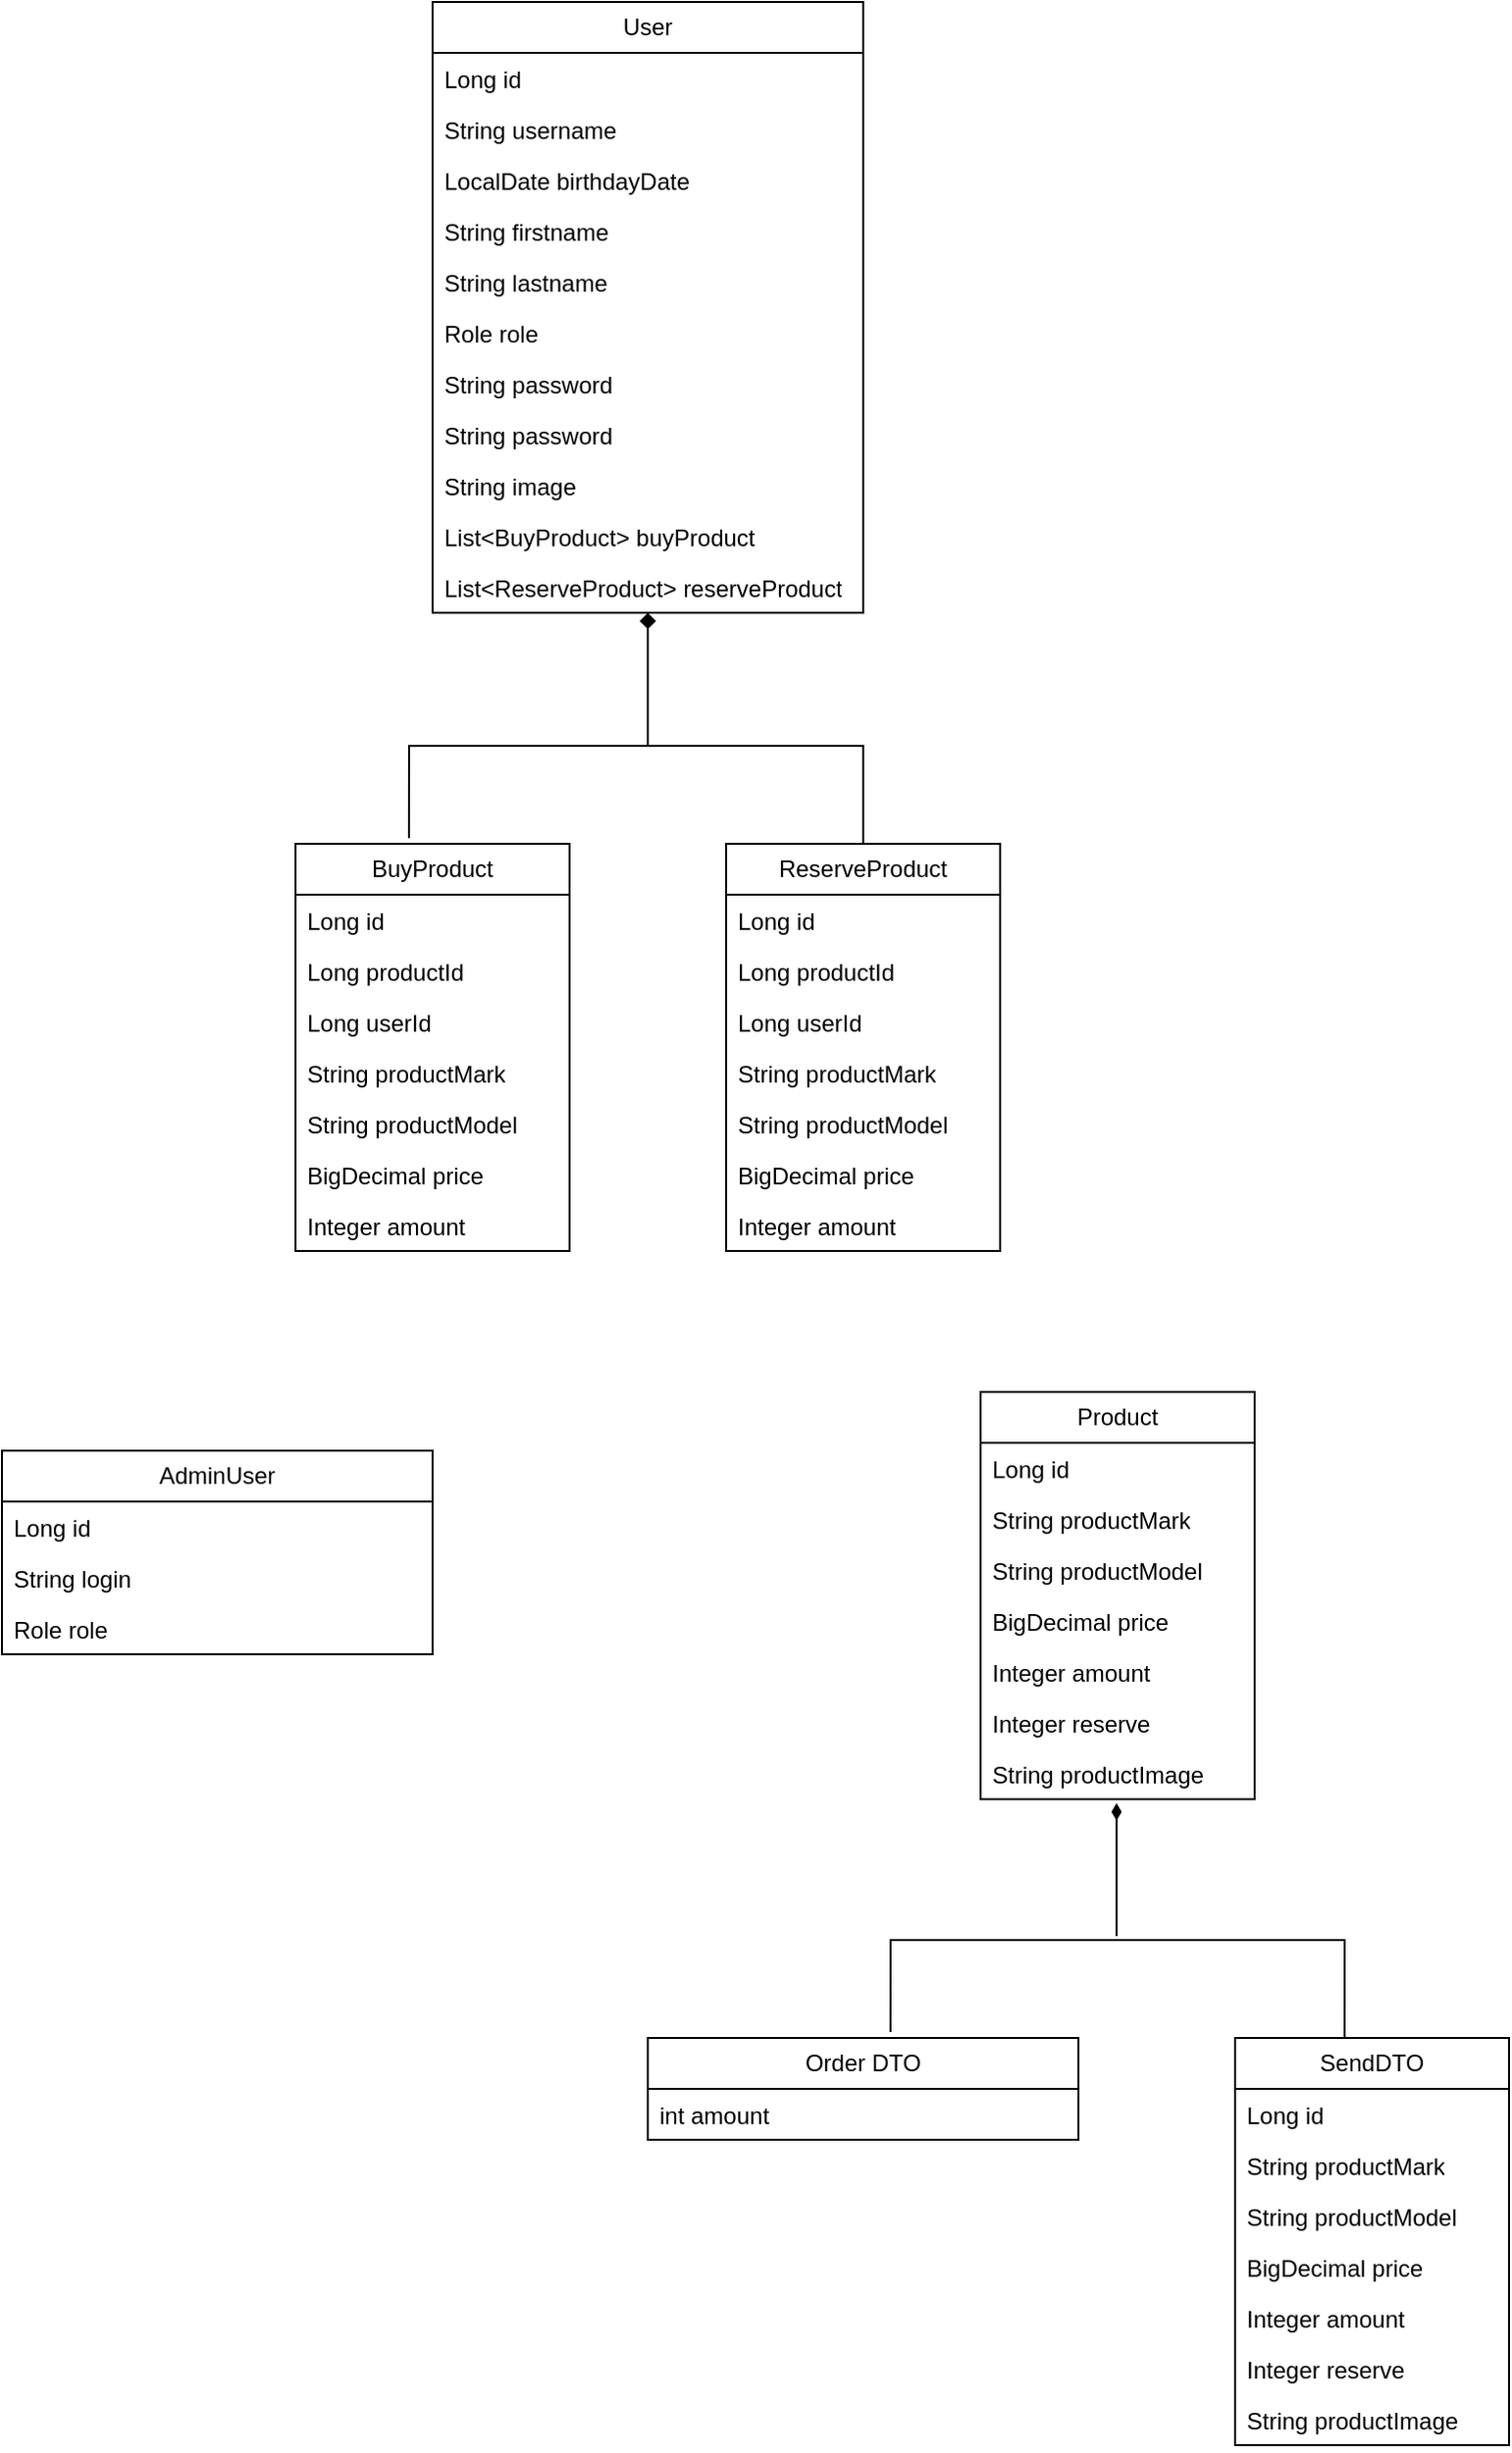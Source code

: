 <mxfile version="24.6.5" type="github">
  <diagram name="Страница — 1" id="O1WO1RMwIrBOXO-8hIuK">
    <mxGraphModel dx="1719" dy="1549" grid="1" gridSize="10" guides="1" tooltips="1" connect="1" arrows="1" fold="1" page="1" pageScale="1" pageWidth="1169" pageHeight="827" math="0" shadow="0">
      <root>
        <mxCell id="0" />
        <mxCell id="1" parent="0" />
        <mxCell id="cXYuQSKlXhiI92pEb4eg-7" value="BuyProduct" style="swimlane;fontStyle=0;childLayout=stackLayout;horizontal=1;startSize=26;fillColor=none;horizontalStack=0;resizeParent=1;resizeParentMax=0;resizeLast=0;collapsible=1;marginBottom=0;whiteSpace=wrap;html=1;" parent="1" vertex="1">
          <mxGeometry x="420" y="400" width="140" height="208" as="geometry" />
        </mxCell>
        <mxCell id="cXYuQSKlXhiI92pEb4eg-9" value="Long id" style="text;strokeColor=none;fillColor=none;align=left;verticalAlign=top;spacingLeft=4;spacingRight=4;overflow=hidden;rotatable=0;points=[[0,0.5],[1,0.5]];portConstraint=eastwest;whiteSpace=wrap;html=1;" parent="cXYuQSKlXhiI92pEb4eg-7" vertex="1">
          <mxGeometry y="26" width="140" height="26" as="geometry" />
        </mxCell>
        <mxCell id="cXYuQSKlXhiI92pEb4eg-10" value="Long productId" style="text;strokeColor=none;fillColor=none;align=left;verticalAlign=top;spacingLeft=4;spacingRight=4;overflow=hidden;rotatable=0;points=[[0,0.5],[1,0.5]];portConstraint=eastwest;whiteSpace=wrap;html=1;" parent="cXYuQSKlXhiI92pEb4eg-7" vertex="1">
          <mxGeometry y="52" width="140" height="26" as="geometry" />
        </mxCell>
        <mxCell id="cXYuQSKlXhiI92pEb4eg-14" value="Long userId" style="text;strokeColor=none;fillColor=none;align=left;verticalAlign=top;spacingLeft=4;spacingRight=4;overflow=hidden;rotatable=0;points=[[0,0.5],[1,0.5]];portConstraint=eastwest;whiteSpace=wrap;html=1;" parent="cXYuQSKlXhiI92pEb4eg-7" vertex="1">
          <mxGeometry y="78" width="140" height="26" as="geometry" />
        </mxCell>
        <mxCell id="cXYuQSKlXhiI92pEb4eg-13" value="String productMark" style="text;strokeColor=none;fillColor=none;align=left;verticalAlign=top;spacingLeft=4;spacingRight=4;overflow=hidden;rotatable=0;points=[[0,0.5],[1,0.5]];portConstraint=eastwest;whiteSpace=wrap;html=1;" parent="cXYuQSKlXhiI92pEb4eg-7" vertex="1">
          <mxGeometry y="104" width="140" height="26" as="geometry" />
        </mxCell>
        <mxCell id="cXYuQSKlXhiI92pEb4eg-15" value="String productModel" style="text;strokeColor=none;fillColor=none;align=left;verticalAlign=top;spacingLeft=4;spacingRight=4;overflow=hidden;rotatable=0;points=[[0,0.5],[1,0.5]];portConstraint=eastwest;whiteSpace=wrap;html=1;" parent="cXYuQSKlXhiI92pEb4eg-7" vertex="1">
          <mxGeometry y="130" width="140" height="26" as="geometry" />
        </mxCell>
        <mxCell id="cXYuQSKlXhiI92pEb4eg-16" value="BigDecimal price" style="text;strokeColor=none;fillColor=none;align=left;verticalAlign=top;spacingLeft=4;spacingRight=4;overflow=hidden;rotatable=0;points=[[0,0.5],[1,0.5]];portConstraint=eastwest;whiteSpace=wrap;html=1;" parent="cXYuQSKlXhiI92pEb4eg-7" vertex="1">
          <mxGeometry y="156" width="140" height="26" as="geometry" />
        </mxCell>
        <mxCell id="cXYuQSKlXhiI92pEb4eg-17" value="Integer amount" style="text;strokeColor=none;fillColor=none;align=left;verticalAlign=top;spacingLeft=4;spacingRight=4;overflow=hidden;rotatable=0;points=[[0,0.5],[1,0.5]];portConstraint=eastwest;whiteSpace=wrap;html=1;" parent="cXYuQSKlXhiI92pEb4eg-7" vertex="1">
          <mxGeometry y="182" width="140" height="26" as="geometry" />
        </mxCell>
        <mxCell id="cXYuQSKlXhiI92pEb4eg-18" value="User" style="swimlane;fontStyle=0;childLayout=stackLayout;horizontal=1;startSize=26;fillColor=none;horizontalStack=0;resizeParent=1;resizeParentMax=0;resizeLast=0;collapsible=1;marginBottom=0;whiteSpace=wrap;html=1;" parent="1" vertex="1">
          <mxGeometry x="490" y="-30" width="220" height="312" as="geometry" />
        </mxCell>
        <mxCell id="cXYuQSKlXhiI92pEb4eg-19" value="Long id" style="text;strokeColor=none;fillColor=none;align=left;verticalAlign=top;spacingLeft=4;spacingRight=4;overflow=hidden;rotatable=0;points=[[0,0.5],[1,0.5]];portConstraint=eastwest;whiteSpace=wrap;html=1;" parent="cXYuQSKlXhiI92pEb4eg-18" vertex="1">
          <mxGeometry y="26" width="220" height="26" as="geometry" />
        </mxCell>
        <mxCell id="cXYuQSKlXhiI92pEb4eg-20" value="String username" style="text;strokeColor=none;fillColor=none;align=left;verticalAlign=top;spacingLeft=4;spacingRight=4;overflow=hidden;rotatable=0;points=[[0,0.5],[1,0.5]];portConstraint=eastwest;whiteSpace=wrap;html=1;" parent="cXYuQSKlXhiI92pEb4eg-18" vertex="1">
          <mxGeometry y="52" width="220" height="26" as="geometry" />
        </mxCell>
        <mxCell id="cXYuQSKlXhiI92pEb4eg-21" value="LocalDate birthdayDate" style="text;strokeColor=none;fillColor=none;align=left;verticalAlign=top;spacingLeft=4;spacingRight=4;overflow=hidden;rotatable=0;points=[[0,0.5],[1,0.5]];portConstraint=eastwest;whiteSpace=wrap;html=1;" parent="cXYuQSKlXhiI92pEb4eg-18" vertex="1">
          <mxGeometry y="78" width="220" height="26" as="geometry" />
        </mxCell>
        <mxCell id="cXYuQSKlXhiI92pEb4eg-22" value="String firstname" style="text;strokeColor=none;fillColor=none;align=left;verticalAlign=top;spacingLeft=4;spacingRight=4;overflow=hidden;rotatable=0;points=[[0,0.5],[1,0.5]];portConstraint=eastwest;whiteSpace=wrap;html=1;" parent="cXYuQSKlXhiI92pEb4eg-18" vertex="1">
          <mxGeometry y="104" width="220" height="26" as="geometry" />
        </mxCell>
        <mxCell id="cXYuQSKlXhiI92pEb4eg-23" value="String lastname" style="text;strokeColor=none;fillColor=none;align=left;verticalAlign=top;spacingLeft=4;spacingRight=4;overflow=hidden;rotatable=0;points=[[0,0.5],[1,0.5]];portConstraint=eastwest;whiteSpace=wrap;html=1;" parent="cXYuQSKlXhiI92pEb4eg-18" vertex="1">
          <mxGeometry y="130" width="220" height="26" as="geometry" />
        </mxCell>
        <mxCell id="cXYuQSKlXhiI92pEb4eg-24" value="Role role" style="text;strokeColor=none;fillColor=none;align=left;verticalAlign=top;spacingLeft=4;spacingRight=4;overflow=hidden;rotatable=0;points=[[0,0.5],[1,0.5]];portConstraint=eastwest;whiteSpace=wrap;html=1;" parent="cXYuQSKlXhiI92pEb4eg-18" vertex="1">
          <mxGeometry y="156" width="220" height="26" as="geometry" />
        </mxCell>
        <mxCell id="cXYuQSKlXhiI92pEb4eg-25" value="String password" style="text;strokeColor=none;fillColor=none;align=left;verticalAlign=top;spacingLeft=4;spacingRight=4;overflow=hidden;rotatable=0;points=[[0,0.5],[1,0.5]];portConstraint=eastwest;whiteSpace=wrap;html=1;" parent="cXYuQSKlXhiI92pEb4eg-18" vertex="1">
          <mxGeometry y="182" width="220" height="26" as="geometry" />
        </mxCell>
        <mxCell id="cXYuQSKlXhiI92pEb4eg-34" value="String password" style="text;strokeColor=none;fillColor=none;align=left;verticalAlign=top;spacingLeft=4;spacingRight=4;overflow=hidden;rotatable=0;points=[[0,0.5],[1,0.5]];portConstraint=eastwest;whiteSpace=wrap;html=1;" parent="cXYuQSKlXhiI92pEb4eg-18" vertex="1">
          <mxGeometry y="208" width="220" height="26" as="geometry" />
        </mxCell>
        <mxCell id="cXYuQSKlXhiI92pEb4eg-37" value="String image" style="text;strokeColor=none;fillColor=none;align=left;verticalAlign=top;spacingLeft=4;spacingRight=4;overflow=hidden;rotatable=0;points=[[0,0.5],[1,0.5]];portConstraint=eastwest;whiteSpace=wrap;html=1;" parent="cXYuQSKlXhiI92pEb4eg-18" vertex="1">
          <mxGeometry y="234" width="220" height="26" as="geometry" />
        </mxCell>
        <mxCell id="cXYuQSKlXhiI92pEb4eg-36" value="List&amp;lt;BuyProduct&amp;gt; buyProduct" style="text;strokeColor=none;fillColor=none;align=left;verticalAlign=top;spacingLeft=4;spacingRight=4;overflow=hidden;rotatable=0;points=[[0,0.5],[1,0.5]];portConstraint=eastwest;whiteSpace=wrap;html=1;" parent="cXYuQSKlXhiI92pEb4eg-18" vertex="1">
          <mxGeometry y="260" width="220" height="26" as="geometry" />
        </mxCell>
        <mxCell id="cXYuQSKlXhiI92pEb4eg-35" value="List&amp;lt;ReserveProduct&amp;gt; reserveProduct" style="text;strokeColor=none;fillColor=none;align=left;verticalAlign=top;spacingLeft=4;spacingRight=4;overflow=hidden;rotatable=0;points=[[0,0.5],[1,0.5]];portConstraint=eastwest;whiteSpace=wrap;html=1;" parent="cXYuQSKlXhiI92pEb4eg-18" vertex="1">
          <mxGeometry y="286" width="220" height="26" as="geometry" />
        </mxCell>
        <mxCell id="cXYuQSKlXhiI92pEb4eg-26" value="ReserveProduct" style="swimlane;fontStyle=0;childLayout=stackLayout;horizontal=1;startSize=26;fillColor=none;horizontalStack=0;resizeParent=1;resizeParentMax=0;resizeLast=0;collapsible=1;marginBottom=0;whiteSpace=wrap;html=1;" parent="1" vertex="1">
          <mxGeometry x="640" y="400" width="140" height="208" as="geometry" />
        </mxCell>
        <mxCell id="cXYuQSKlXhiI92pEb4eg-27" value="Long id" style="text;strokeColor=none;fillColor=none;align=left;verticalAlign=top;spacingLeft=4;spacingRight=4;overflow=hidden;rotatable=0;points=[[0,0.5],[1,0.5]];portConstraint=eastwest;whiteSpace=wrap;html=1;" parent="cXYuQSKlXhiI92pEb4eg-26" vertex="1">
          <mxGeometry y="26" width="140" height="26" as="geometry" />
        </mxCell>
        <mxCell id="cXYuQSKlXhiI92pEb4eg-28" value="Long productId" style="text;strokeColor=none;fillColor=none;align=left;verticalAlign=top;spacingLeft=4;spacingRight=4;overflow=hidden;rotatable=0;points=[[0,0.5],[1,0.5]];portConstraint=eastwest;whiteSpace=wrap;html=1;" parent="cXYuQSKlXhiI92pEb4eg-26" vertex="1">
          <mxGeometry y="52" width="140" height="26" as="geometry" />
        </mxCell>
        <mxCell id="cXYuQSKlXhiI92pEb4eg-29" value="Long userId" style="text;strokeColor=none;fillColor=none;align=left;verticalAlign=top;spacingLeft=4;spacingRight=4;overflow=hidden;rotatable=0;points=[[0,0.5],[1,0.5]];portConstraint=eastwest;whiteSpace=wrap;html=1;" parent="cXYuQSKlXhiI92pEb4eg-26" vertex="1">
          <mxGeometry y="78" width="140" height="26" as="geometry" />
        </mxCell>
        <mxCell id="cXYuQSKlXhiI92pEb4eg-30" value="String productMark" style="text;strokeColor=none;fillColor=none;align=left;verticalAlign=top;spacingLeft=4;spacingRight=4;overflow=hidden;rotatable=0;points=[[0,0.5],[1,0.5]];portConstraint=eastwest;whiteSpace=wrap;html=1;" parent="cXYuQSKlXhiI92pEb4eg-26" vertex="1">
          <mxGeometry y="104" width="140" height="26" as="geometry" />
        </mxCell>
        <mxCell id="cXYuQSKlXhiI92pEb4eg-31" value="String productModel" style="text;strokeColor=none;fillColor=none;align=left;verticalAlign=top;spacingLeft=4;spacingRight=4;overflow=hidden;rotatable=0;points=[[0,0.5],[1,0.5]];portConstraint=eastwest;whiteSpace=wrap;html=1;" parent="cXYuQSKlXhiI92pEb4eg-26" vertex="1">
          <mxGeometry y="130" width="140" height="26" as="geometry" />
        </mxCell>
        <mxCell id="cXYuQSKlXhiI92pEb4eg-32" value="BigDecimal price" style="text;strokeColor=none;fillColor=none;align=left;verticalAlign=top;spacingLeft=4;spacingRight=4;overflow=hidden;rotatable=0;points=[[0,0.5],[1,0.5]];portConstraint=eastwest;whiteSpace=wrap;html=1;" parent="cXYuQSKlXhiI92pEb4eg-26" vertex="1">
          <mxGeometry y="156" width="140" height="26" as="geometry" />
        </mxCell>
        <mxCell id="cXYuQSKlXhiI92pEb4eg-33" value="Integer amount" style="text;strokeColor=none;fillColor=none;align=left;verticalAlign=top;spacingLeft=4;spacingRight=4;overflow=hidden;rotatable=0;points=[[0,0.5],[1,0.5]];portConstraint=eastwest;whiteSpace=wrap;html=1;" parent="cXYuQSKlXhiI92pEb4eg-26" vertex="1">
          <mxGeometry y="182" width="140" height="26" as="geometry" />
        </mxCell>
        <mxCell id="cXYuQSKlXhiI92pEb4eg-39" value="" style="endArrow=none;startArrow=none;endFill=0;startFill=0;html=1;rounded=0;entryX=0.5;entryY=0;entryDx=0;entryDy=0;exitX=0.414;exitY=-0.014;exitDx=0;exitDy=0;exitPerimeter=0;edgeStyle=orthogonalEdgeStyle;" parent="1" source="cXYuQSKlXhiI92pEb4eg-7" target="cXYuQSKlXhiI92pEb4eg-26" edge="1">
          <mxGeometry width="160" relative="1" as="geometry">
            <mxPoint x="280" y="410" as="sourcePoint" />
            <mxPoint x="440" y="410" as="targetPoint" />
            <Array as="points">
              <mxPoint x="478" y="350" />
              <mxPoint x="710" y="350" />
            </Array>
          </mxGeometry>
        </mxCell>
        <mxCell id="cXYuQSKlXhiI92pEb4eg-41" value="" style="html=1;verticalAlign=bottom;endArrow=diamond;curved=0;rounded=0;entryX=0.5;entryY=1;entryDx=0;entryDy=0;endFill=1;" parent="1" target="cXYuQSKlXhiI92pEb4eg-18" edge="1">
          <mxGeometry width="80" relative="1" as="geometry">
            <mxPoint x="600" y="350" as="sourcePoint" />
            <mxPoint x="400" y="410" as="targetPoint" />
          </mxGeometry>
        </mxCell>
        <mxCell id="0KgXcEV3RY6ZN3-biVfc-9" value="AdminUser" style="swimlane;fontStyle=0;childLayout=stackLayout;horizontal=1;startSize=26;fillColor=none;horizontalStack=0;resizeParent=1;resizeParentMax=0;resizeLast=0;collapsible=1;marginBottom=0;whiteSpace=wrap;html=1;" vertex="1" parent="1">
          <mxGeometry x="270" y="710" width="220" height="104" as="geometry" />
        </mxCell>
        <mxCell id="0KgXcEV3RY6ZN3-biVfc-10" value="Long id" style="text;strokeColor=none;fillColor=none;align=left;verticalAlign=top;spacingLeft=4;spacingRight=4;overflow=hidden;rotatable=0;points=[[0,0.5],[1,0.5]];portConstraint=eastwest;whiteSpace=wrap;html=1;" vertex="1" parent="0KgXcEV3RY6ZN3-biVfc-9">
          <mxGeometry y="26" width="220" height="26" as="geometry" />
        </mxCell>
        <mxCell id="0KgXcEV3RY6ZN3-biVfc-11" value="String login" style="text;strokeColor=none;fillColor=none;align=left;verticalAlign=top;spacingLeft=4;spacingRight=4;overflow=hidden;rotatable=0;points=[[0,0.5],[1,0.5]];portConstraint=eastwest;whiteSpace=wrap;html=1;" vertex="1" parent="0KgXcEV3RY6ZN3-biVfc-9">
          <mxGeometry y="52" width="220" height="26" as="geometry" />
        </mxCell>
        <mxCell id="0KgXcEV3RY6ZN3-biVfc-12" value="Role role" style="text;strokeColor=none;fillColor=none;align=left;verticalAlign=top;spacingLeft=4;spacingRight=4;overflow=hidden;rotatable=0;points=[[0,0.5],[1,0.5]];portConstraint=eastwest;whiteSpace=wrap;html=1;" vertex="1" parent="0KgXcEV3RY6ZN3-biVfc-9">
          <mxGeometry y="78" width="220" height="26" as="geometry" />
        </mxCell>
        <mxCell id="0KgXcEV3RY6ZN3-biVfc-52" value="Product" style="swimlane;fontStyle=0;childLayout=stackLayout;horizontal=1;startSize=26;fillColor=none;horizontalStack=0;resizeParent=1;resizeParentMax=0;resizeLast=0;collapsible=1;marginBottom=0;whiteSpace=wrap;html=1;" vertex="1" parent="1">
          <mxGeometry x="770" y="680" width="140" height="208" as="geometry" />
        </mxCell>
        <mxCell id="0KgXcEV3RY6ZN3-biVfc-53" value="Long id" style="text;strokeColor=none;fillColor=none;align=left;verticalAlign=top;spacingLeft=4;spacingRight=4;overflow=hidden;rotatable=0;points=[[0,0.5],[1,0.5]];portConstraint=eastwest;whiteSpace=wrap;html=1;" vertex="1" parent="0KgXcEV3RY6ZN3-biVfc-52">
          <mxGeometry y="26" width="140" height="26" as="geometry" />
        </mxCell>
        <mxCell id="0KgXcEV3RY6ZN3-biVfc-56" value="String productMark" style="text;strokeColor=none;fillColor=none;align=left;verticalAlign=top;spacingLeft=4;spacingRight=4;overflow=hidden;rotatable=0;points=[[0,0.5],[1,0.5]];portConstraint=eastwest;whiteSpace=wrap;html=1;" vertex="1" parent="0KgXcEV3RY6ZN3-biVfc-52">
          <mxGeometry y="52" width="140" height="26" as="geometry" />
        </mxCell>
        <mxCell id="0KgXcEV3RY6ZN3-biVfc-57" value="String productModel" style="text;strokeColor=none;fillColor=none;align=left;verticalAlign=top;spacingLeft=4;spacingRight=4;overflow=hidden;rotatable=0;points=[[0,0.5],[1,0.5]];portConstraint=eastwest;whiteSpace=wrap;html=1;" vertex="1" parent="0KgXcEV3RY6ZN3-biVfc-52">
          <mxGeometry y="78" width="140" height="26" as="geometry" />
        </mxCell>
        <mxCell id="0KgXcEV3RY6ZN3-biVfc-58" value="BigDecimal price" style="text;strokeColor=none;fillColor=none;align=left;verticalAlign=top;spacingLeft=4;spacingRight=4;overflow=hidden;rotatable=0;points=[[0,0.5],[1,0.5]];portConstraint=eastwest;whiteSpace=wrap;html=1;" vertex="1" parent="0KgXcEV3RY6ZN3-biVfc-52">
          <mxGeometry y="104" width="140" height="26" as="geometry" />
        </mxCell>
        <mxCell id="0KgXcEV3RY6ZN3-biVfc-59" value="Integer amount" style="text;strokeColor=none;fillColor=none;align=left;verticalAlign=top;spacingLeft=4;spacingRight=4;overflow=hidden;rotatable=0;points=[[0,0.5],[1,0.5]];portConstraint=eastwest;whiteSpace=wrap;html=1;" vertex="1" parent="0KgXcEV3RY6ZN3-biVfc-52">
          <mxGeometry y="130" width="140" height="26" as="geometry" />
        </mxCell>
        <mxCell id="0KgXcEV3RY6ZN3-biVfc-60" value="Integer reserve" style="text;strokeColor=none;fillColor=none;align=left;verticalAlign=top;spacingLeft=4;spacingRight=4;overflow=hidden;rotatable=0;points=[[0,0.5],[1,0.5]];portConstraint=eastwest;whiteSpace=wrap;html=1;" vertex="1" parent="0KgXcEV3RY6ZN3-biVfc-52">
          <mxGeometry y="156" width="140" height="26" as="geometry" />
        </mxCell>
        <mxCell id="0KgXcEV3RY6ZN3-biVfc-61" value="String productImage" style="text;strokeColor=none;fillColor=none;align=left;verticalAlign=top;spacingLeft=4;spacingRight=4;overflow=hidden;rotatable=0;points=[[0,0.5],[1,0.5]];portConstraint=eastwest;whiteSpace=wrap;html=1;" vertex="1" parent="0KgXcEV3RY6ZN3-biVfc-52">
          <mxGeometry y="182" width="140" height="26" as="geometry" />
        </mxCell>
        <mxCell id="0KgXcEV3RY6ZN3-biVfc-62" value="Order DTO" style="swimlane;fontStyle=0;childLayout=stackLayout;horizontal=1;startSize=26;fillColor=none;horizontalStack=0;resizeParent=1;resizeParentMax=0;resizeLast=0;collapsible=1;marginBottom=0;whiteSpace=wrap;html=1;" vertex="1" parent="1">
          <mxGeometry x="600" y="1010" width="220" height="52" as="geometry" />
        </mxCell>
        <mxCell id="0KgXcEV3RY6ZN3-biVfc-65" value="int amount" style="text;strokeColor=none;fillColor=none;align=left;verticalAlign=top;spacingLeft=4;spacingRight=4;overflow=hidden;rotatable=0;points=[[0,0.5],[1,0.5]];portConstraint=eastwest;whiteSpace=wrap;html=1;" vertex="1" parent="0KgXcEV3RY6ZN3-biVfc-62">
          <mxGeometry y="26" width="220" height="26" as="geometry" />
        </mxCell>
        <mxCell id="0KgXcEV3RY6ZN3-biVfc-70" value="" style="endArrow=none;startArrow=none;endFill=0;startFill=0;html=1;rounded=0;entryX=0.5;entryY=0;entryDx=0;entryDy=0;exitX=0.414;exitY=-0.014;exitDx=0;exitDy=0;exitPerimeter=0;edgeStyle=orthogonalEdgeStyle;" edge="1" parent="1">
          <mxGeometry width="160" relative="1" as="geometry">
            <mxPoint x="723.97" y="1007" as="sourcePoint" />
            <mxPoint x="955.97" y="1010" as="targetPoint" />
            <Array as="points">
              <mxPoint x="723.97" y="960" />
              <mxPoint x="955.97" y="960" />
            </Array>
          </mxGeometry>
        </mxCell>
        <mxCell id="0KgXcEV3RY6ZN3-biVfc-71" value="" style="html=1;verticalAlign=bottom;endArrow=diamondThin;curved=0;rounded=0;entryX=0.5;entryY=1;entryDx=0;entryDy=0;endFill=1;" edge="1" parent="1">
          <mxGeometry width="80" relative="1" as="geometry">
            <mxPoint x="839.47" y="958" as="sourcePoint" />
            <mxPoint x="839.47" y="890" as="targetPoint" />
          </mxGeometry>
        </mxCell>
        <mxCell id="0KgXcEV3RY6ZN3-biVfc-80" value="SendDTO" style="swimlane;fontStyle=0;childLayout=stackLayout;horizontal=1;startSize=26;fillColor=none;horizontalStack=0;resizeParent=1;resizeParentMax=0;resizeLast=0;collapsible=1;marginBottom=0;whiteSpace=wrap;html=1;" vertex="1" parent="1">
          <mxGeometry x="900" y="1010" width="140" height="208" as="geometry" />
        </mxCell>
        <mxCell id="0KgXcEV3RY6ZN3-biVfc-81" value="Long id" style="text;strokeColor=none;fillColor=none;align=left;verticalAlign=top;spacingLeft=4;spacingRight=4;overflow=hidden;rotatable=0;points=[[0,0.5],[1,0.5]];portConstraint=eastwest;whiteSpace=wrap;html=1;" vertex="1" parent="0KgXcEV3RY6ZN3-biVfc-80">
          <mxGeometry y="26" width="140" height="26" as="geometry" />
        </mxCell>
        <mxCell id="0KgXcEV3RY6ZN3-biVfc-82" value="String productMark" style="text;strokeColor=none;fillColor=none;align=left;verticalAlign=top;spacingLeft=4;spacingRight=4;overflow=hidden;rotatable=0;points=[[0,0.5],[1,0.5]];portConstraint=eastwest;whiteSpace=wrap;html=1;" vertex="1" parent="0KgXcEV3RY6ZN3-biVfc-80">
          <mxGeometry y="52" width="140" height="26" as="geometry" />
        </mxCell>
        <mxCell id="0KgXcEV3RY6ZN3-biVfc-83" value="String productModel" style="text;strokeColor=none;fillColor=none;align=left;verticalAlign=top;spacingLeft=4;spacingRight=4;overflow=hidden;rotatable=0;points=[[0,0.5],[1,0.5]];portConstraint=eastwest;whiteSpace=wrap;html=1;" vertex="1" parent="0KgXcEV3RY6ZN3-biVfc-80">
          <mxGeometry y="78" width="140" height="26" as="geometry" />
        </mxCell>
        <mxCell id="0KgXcEV3RY6ZN3-biVfc-84" value="BigDecimal price" style="text;strokeColor=none;fillColor=none;align=left;verticalAlign=top;spacingLeft=4;spacingRight=4;overflow=hidden;rotatable=0;points=[[0,0.5],[1,0.5]];portConstraint=eastwest;whiteSpace=wrap;html=1;" vertex="1" parent="0KgXcEV3RY6ZN3-biVfc-80">
          <mxGeometry y="104" width="140" height="26" as="geometry" />
        </mxCell>
        <mxCell id="0KgXcEV3RY6ZN3-biVfc-85" value="Integer amount" style="text;strokeColor=none;fillColor=none;align=left;verticalAlign=top;spacingLeft=4;spacingRight=4;overflow=hidden;rotatable=0;points=[[0,0.5],[1,0.5]];portConstraint=eastwest;whiteSpace=wrap;html=1;" vertex="1" parent="0KgXcEV3RY6ZN3-biVfc-80">
          <mxGeometry y="130" width="140" height="26" as="geometry" />
        </mxCell>
        <mxCell id="0KgXcEV3RY6ZN3-biVfc-86" value="Integer reserve" style="text;strokeColor=none;fillColor=none;align=left;verticalAlign=top;spacingLeft=4;spacingRight=4;overflow=hidden;rotatable=0;points=[[0,0.5],[1,0.5]];portConstraint=eastwest;whiteSpace=wrap;html=1;" vertex="1" parent="0KgXcEV3RY6ZN3-biVfc-80">
          <mxGeometry y="156" width="140" height="26" as="geometry" />
        </mxCell>
        <mxCell id="0KgXcEV3RY6ZN3-biVfc-87" value="String productImage" style="text;strokeColor=none;fillColor=none;align=left;verticalAlign=top;spacingLeft=4;spacingRight=4;overflow=hidden;rotatable=0;points=[[0,0.5],[1,0.5]];portConstraint=eastwest;whiteSpace=wrap;html=1;" vertex="1" parent="0KgXcEV3RY6ZN3-biVfc-80">
          <mxGeometry y="182" width="140" height="26" as="geometry" />
        </mxCell>
      </root>
    </mxGraphModel>
  </diagram>
</mxfile>
